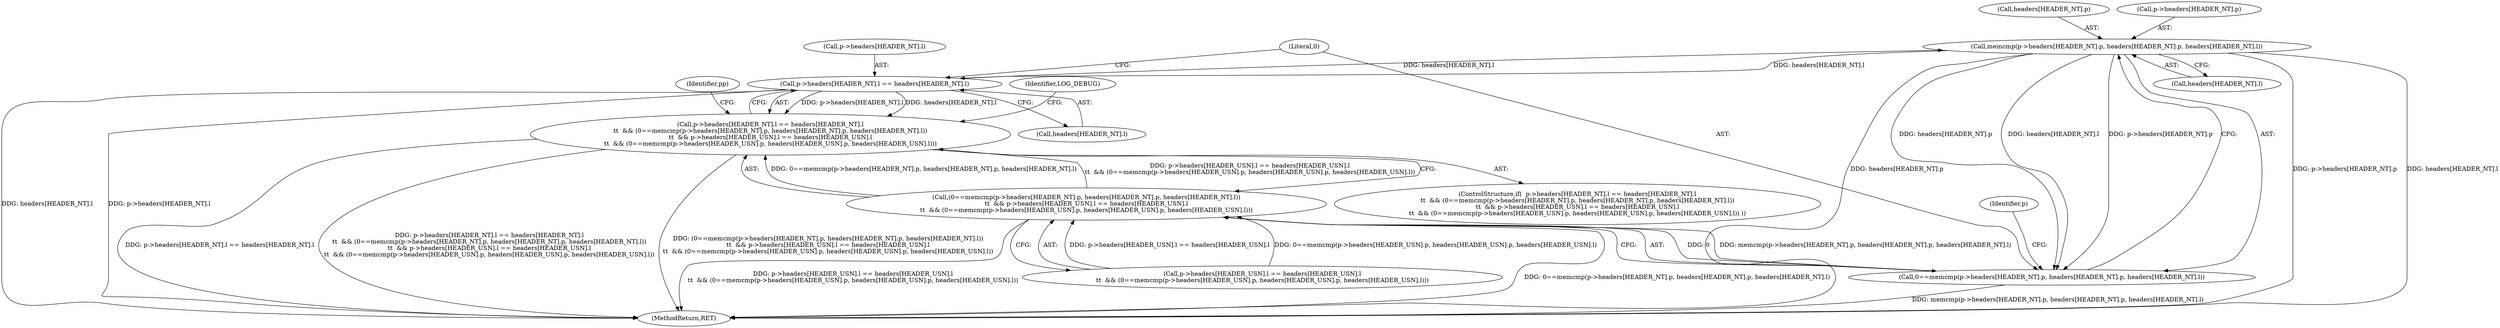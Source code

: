 digraph "0_miniupnp_cd506a67e174a45c6a202eff182a712955ed6d6f@API" {
"1000143" [label="(Call,memcmp(p->headers[HEADER_NT].p, headers[HEADER_NT].p, headers[HEADER_NT].l))"];
"1000127" [label="(Call,p->headers[HEADER_NT].l == headers[HEADER_NT].l)"];
"1000143" [label="(Call,memcmp(p->headers[HEADER_NT].p, headers[HEADER_NT].p, headers[HEADER_NT].l))"];
"1000126" [label="(Call,p->headers[HEADER_NT].l == headers[HEADER_NT].l\n\t\t  && (0==memcmp(p->headers[HEADER_NT].p, headers[HEADER_NT].p, headers[HEADER_NT].l))\n\t\t  && p->headers[HEADER_USN].l == headers[HEADER_USN].l\n\t\t  && (0==memcmp(p->headers[HEADER_USN].p, headers[HEADER_USN].p, headers[HEADER_USN].l)))"];
"1000141" [label="(Call,0==memcmp(p->headers[HEADER_NT].p, headers[HEADER_NT].p, headers[HEADER_NT].l))"];
"1000140" [label="(Call,(0==memcmp(p->headers[HEADER_NT].p, headers[HEADER_NT].p, headers[HEADER_NT].l))\n\t\t  && p->headers[HEADER_USN].l == headers[HEADER_USN].l\n\t\t  && (0==memcmp(p->headers[HEADER_USN].p, headers[HEADER_USN].p, headers[HEADER_USN].l)))"];
"1000444" [label="(MethodReturn,RET)"];
"1000197" [label="(Identifier,LOG_DEBUG)"];
"1000166" [label="(Identifier,p)"];
"1000126" [label="(Call,p->headers[HEADER_NT].l == headers[HEADER_NT].l\n\t\t  && (0==memcmp(p->headers[HEADER_NT].p, headers[HEADER_NT].p, headers[HEADER_NT].l))\n\t\t  && p->headers[HEADER_USN].l == headers[HEADER_USN].l\n\t\t  && (0==memcmp(p->headers[HEADER_USN].p, headers[HEADER_USN].p, headers[HEADER_USN].l)))"];
"1000141" [label="(Call,0==memcmp(p->headers[HEADER_NT].p, headers[HEADER_NT].p, headers[HEADER_NT].l))"];
"1000125" [label="(ControlStructure,if(  p->headers[HEADER_NT].l == headers[HEADER_NT].l\n\t\t  && (0==memcmp(p->headers[HEADER_NT].p, headers[HEADER_NT].p, headers[HEADER_NT].l))\n\t\t  && p->headers[HEADER_USN].l == headers[HEADER_USN].l\n\t\t  && (0==memcmp(p->headers[HEADER_USN].p, headers[HEADER_USN].p, headers[HEADER_USN].l)) ))"];
"1000127" [label="(Call,p->headers[HEADER_NT].l == headers[HEADER_NT].l)"];
"1000140" [label="(Call,(0==memcmp(p->headers[HEADER_NT].p, headers[HEADER_NT].p, headers[HEADER_NT].l))\n\t\t  && p->headers[HEADER_USN].l == headers[HEADER_USN].l\n\t\t  && (0==memcmp(p->headers[HEADER_USN].p, headers[HEADER_USN].p, headers[HEADER_USN].l)))"];
"1000128" [label="(Call,p->headers[HEADER_NT].l)"];
"1000161" [label="(Call,p->headers[HEADER_USN].l == headers[HEADER_USN].l\n\t\t  && (0==memcmp(p->headers[HEADER_USN].p, headers[HEADER_USN].p, headers[HEADER_USN].l)))"];
"1000156" [label="(Call,headers[HEADER_NT].l)"];
"1000142" [label="(Literal,0)"];
"1000151" [label="(Call,headers[HEADER_NT].p)"];
"1000311" [label="(Identifier,pp)"];
"1000135" [label="(Call,headers[HEADER_NT].l)"];
"1000143" [label="(Call,memcmp(p->headers[HEADER_NT].p, headers[HEADER_NT].p, headers[HEADER_NT].l))"];
"1000144" [label="(Call,p->headers[HEADER_NT].p)"];
"1000143" -> "1000141"  [label="AST: "];
"1000143" -> "1000156"  [label="CFG: "];
"1000144" -> "1000143"  [label="AST: "];
"1000151" -> "1000143"  [label="AST: "];
"1000156" -> "1000143"  [label="AST: "];
"1000141" -> "1000143"  [label="CFG: "];
"1000143" -> "1000444"  [label="DDG: headers[HEADER_NT].p"];
"1000143" -> "1000444"  [label="DDG: p->headers[HEADER_NT].p"];
"1000143" -> "1000444"  [label="DDG: headers[HEADER_NT].l"];
"1000143" -> "1000127"  [label="DDG: headers[HEADER_NT].l"];
"1000143" -> "1000141"  [label="DDG: p->headers[HEADER_NT].p"];
"1000143" -> "1000141"  [label="DDG: headers[HEADER_NT].p"];
"1000143" -> "1000141"  [label="DDG: headers[HEADER_NT].l"];
"1000127" -> "1000143"  [label="DDG: headers[HEADER_NT].l"];
"1000127" -> "1000126"  [label="AST: "];
"1000127" -> "1000135"  [label="CFG: "];
"1000128" -> "1000127"  [label="AST: "];
"1000135" -> "1000127"  [label="AST: "];
"1000142" -> "1000127"  [label="CFG: "];
"1000126" -> "1000127"  [label="CFG: "];
"1000127" -> "1000444"  [label="DDG: headers[HEADER_NT].l"];
"1000127" -> "1000444"  [label="DDG: p->headers[HEADER_NT].l"];
"1000127" -> "1000126"  [label="DDG: p->headers[HEADER_NT].l"];
"1000127" -> "1000126"  [label="DDG: headers[HEADER_NT].l"];
"1000126" -> "1000125"  [label="AST: "];
"1000126" -> "1000140"  [label="CFG: "];
"1000140" -> "1000126"  [label="AST: "];
"1000197" -> "1000126"  [label="CFG: "];
"1000311" -> "1000126"  [label="CFG: "];
"1000126" -> "1000444"  [label="DDG: p->headers[HEADER_NT].l == headers[HEADER_NT].l"];
"1000126" -> "1000444"  [label="DDG: p->headers[HEADER_NT].l == headers[HEADER_NT].l\n\t\t  && (0==memcmp(p->headers[HEADER_NT].p, headers[HEADER_NT].p, headers[HEADER_NT].l))\n\t\t  && p->headers[HEADER_USN].l == headers[HEADER_USN].l\n\t\t  && (0==memcmp(p->headers[HEADER_USN].p, headers[HEADER_USN].p, headers[HEADER_USN].l))"];
"1000126" -> "1000444"  [label="DDG: (0==memcmp(p->headers[HEADER_NT].p, headers[HEADER_NT].p, headers[HEADER_NT].l))\n\t\t  && p->headers[HEADER_USN].l == headers[HEADER_USN].l\n\t\t  && (0==memcmp(p->headers[HEADER_USN].p, headers[HEADER_USN].p, headers[HEADER_USN].l))"];
"1000140" -> "1000126"  [label="DDG: 0==memcmp(p->headers[HEADER_NT].p, headers[HEADER_NT].p, headers[HEADER_NT].l)"];
"1000140" -> "1000126"  [label="DDG: p->headers[HEADER_USN].l == headers[HEADER_USN].l\n\t\t  && (0==memcmp(p->headers[HEADER_USN].p, headers[HEADER_USN].p, headers[HEADER_USN].l))"];
"1000141" -> "1000140"  [label="AST: "];
"1000142" -> "1000141"  [label="AST: "];
"1000166" -> "1000141"  [label="CFG: "];
"1000140" -> "1000141"  [label="CFG: "];
"1000141" -> "1000444"  [label="DDG: memcmp(p->headers[HEADER_NT].p, headers[HEADER_NT].p, headers[HEADER_NT].l)"];
"1000141" -> "1000140"  [label="DDG: 0"];
"1000141" -> "1000140"  [label="DDG: memcmp(p->headers[HEADER_NT].p, headers[HEADER_NT].p, headers[HEADER_NT].l)"];
"1000140" -> "1000161"  [label="CFG: "];
"1000161" -> "1000140"  [label="AST: "];
"1000140" -> "1000444"  [label="DDG: 0==memcmp(p->headers[HEADER_NT].p, headers[HEADER_NT].p, headers[HEADER_NT].l)"];
"1000140" -> "1000444"  [label="DDG: p->headers[HEADER_USN].l == headers[HEADER_USN].l\n\t\t  && (0==memcmp(p->headers[HEADER_USN].p, headers[HEADER_USN].p, headers[HEADER_USN].l))"];
"1000161" -> "1000140"  [label="DDG: p->headers[HEADER_USN].l == headers[HEADER_USN].l"];
"1000161" -> "1000140"  [label="DDG: 0==memcmp(p->headers[HEADER_USN].p, headers[HEADER_USN].p, headers[HEADER_USN].l)"];
}
